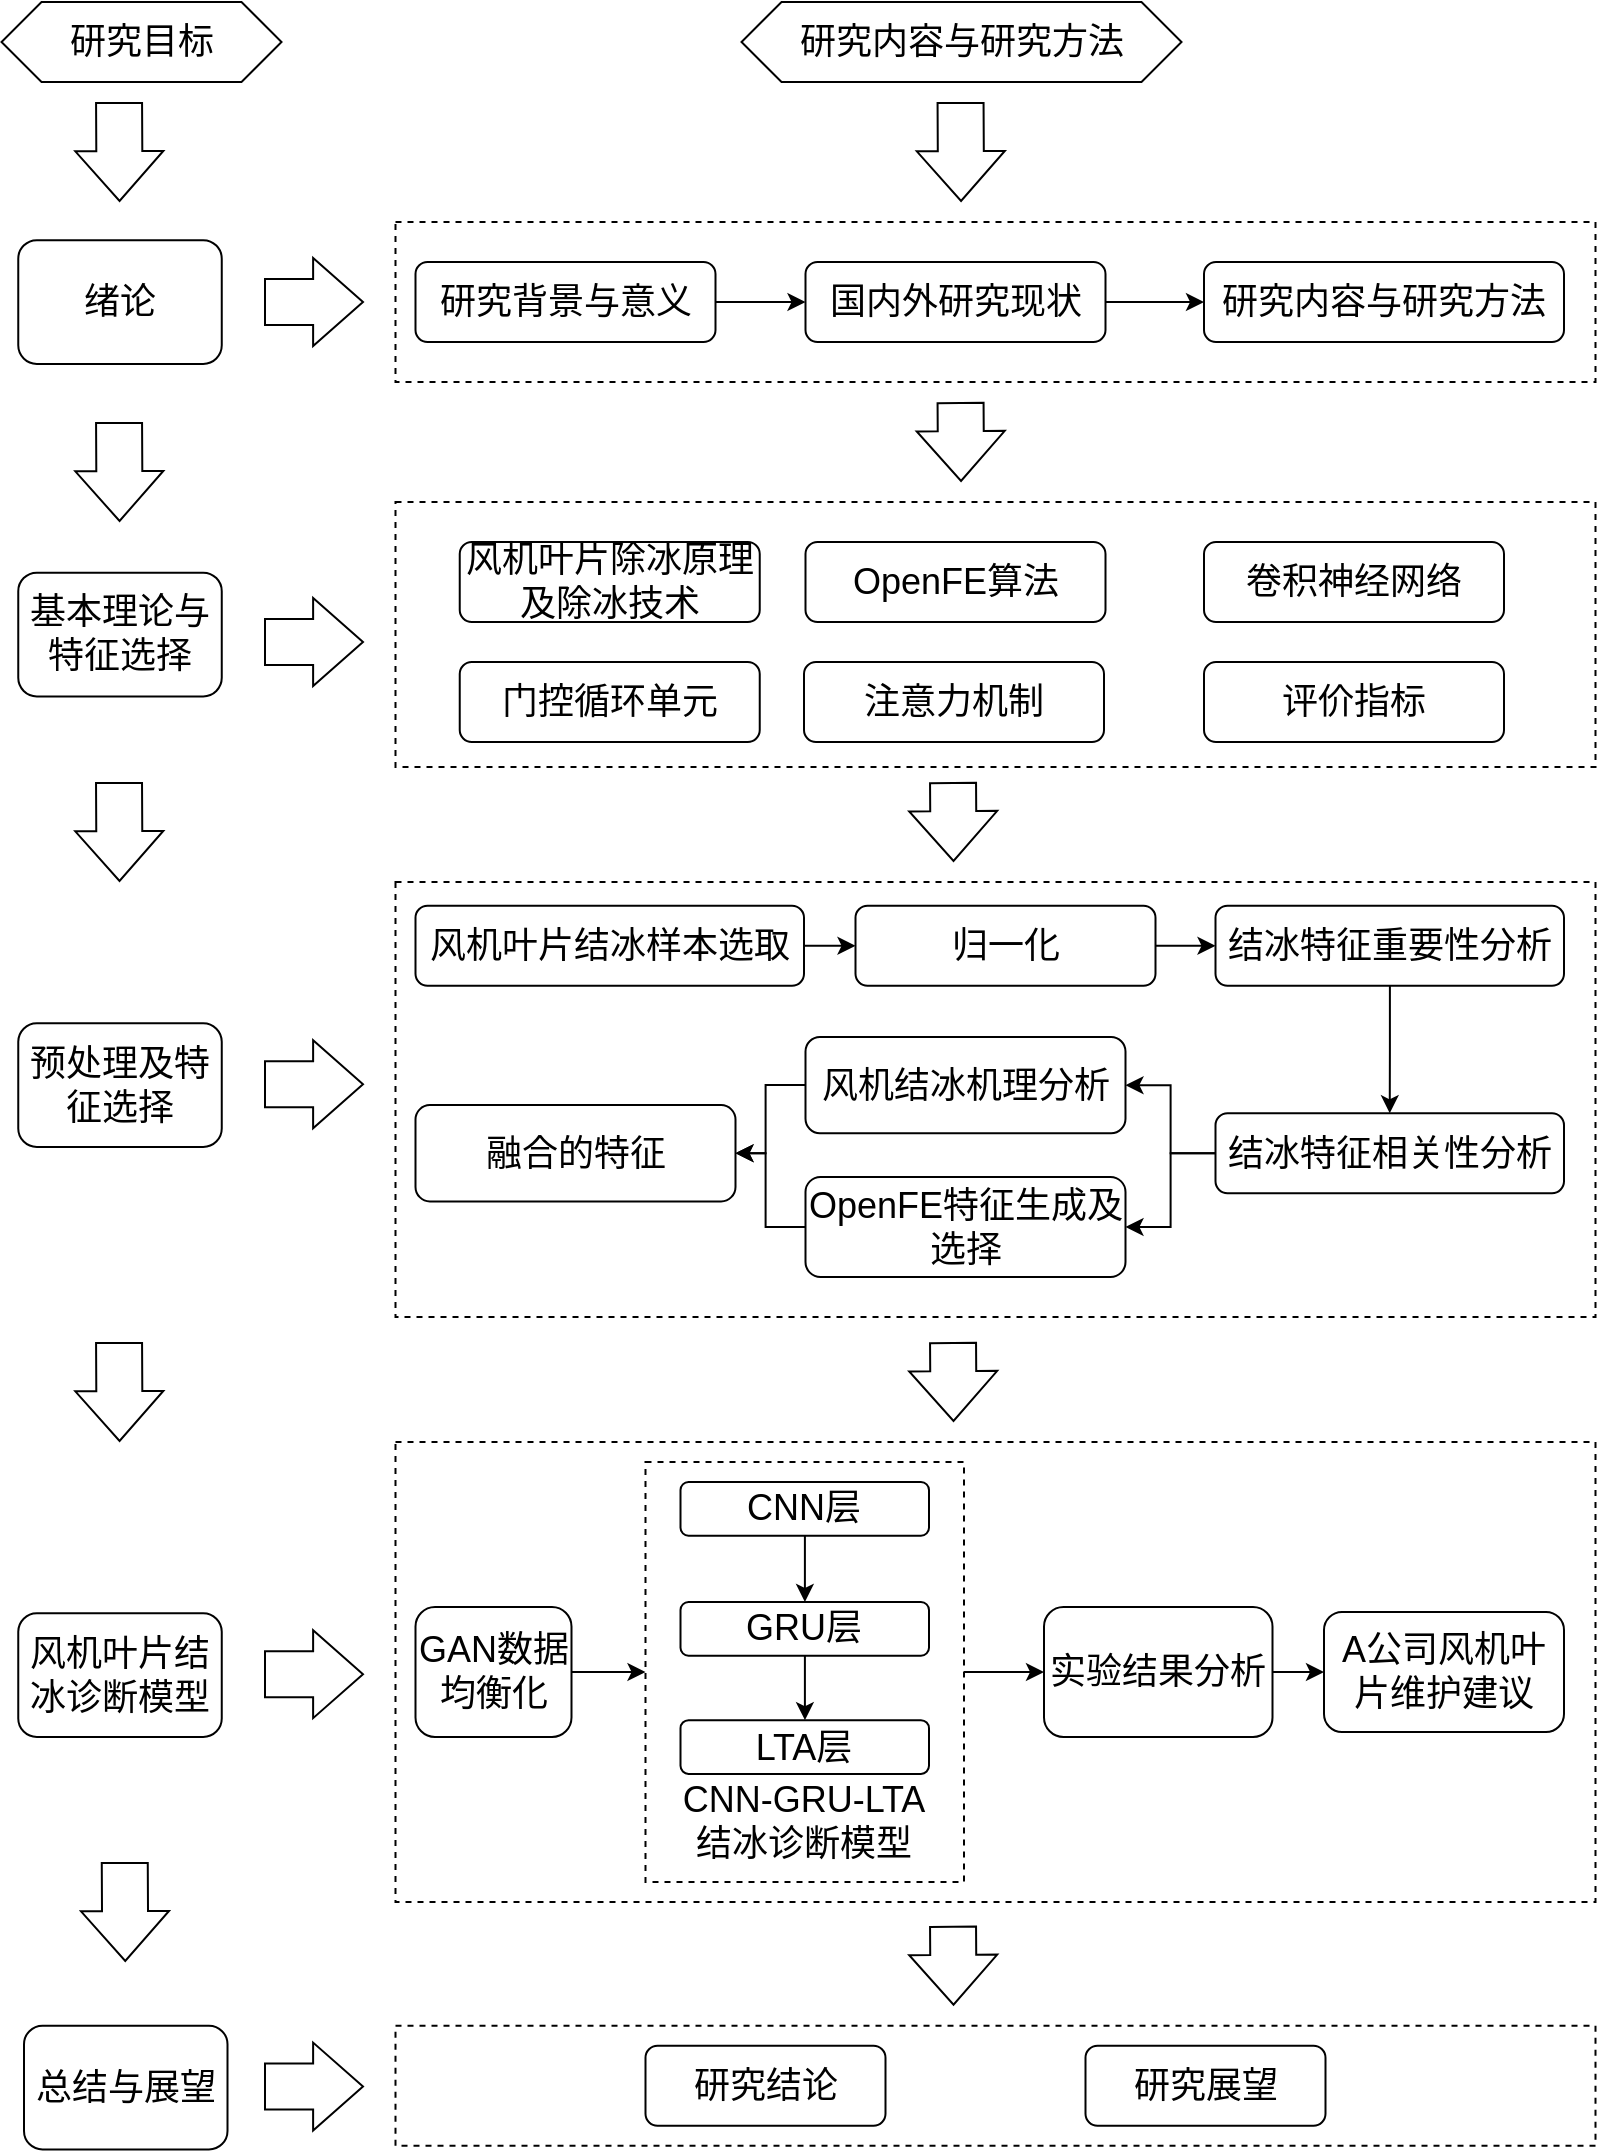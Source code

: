 <mxfile version="26.2.14">
  <diagram name="第 1 页" id="p5fiXoCb0oHlGnUIcILo">
    <mxGraphModel dx="1011" dy="561" grid="1" gridSize="10" guides="1" tooltips="1" connect="1" arrows="1" fold="1" page="1" pageScale="1" pageWidth="827" pageHeight="1169" math="0" shadow="0">
      <root>
        <mxCell id="0" />
        <mxCell id="1" parent="0" />
        <mxCell id="f8FCbJ_lQctMmRmD2ybC-2" value="" style="rounded=0;whiteSpace=wrap;html=1;dashed=1;" parent="1" vertex="1">
          <mxGeometry x="215.75" y="460" width="600" height="217.5" as="geometry" />
        </mxCell>
        <mxCell id="f8FCbJ_lQctMmRmD2ybC-5" value="" style="rounded=0;whiteSpace=wrap;html=1;dashed=1;" parent="1" vertex="1">
          <mxGeometry x="215.75" y="740" width="600" height="230" as="geometry" />
        </mxCell>
        <mxCell id="NmaUn0dJjPpodGhn62Yx-41" style="edgeStyle=orthogonalEdgeStyle;rounded=0;orthogonalLoop=1;jettySize=auto;html=1;exitX=1;exitY=0.5;exitDx=0;exitDy=0;entryX=0;entryY=0.5;entryDx=0;entryDy=0;" parent="1" source="f8FCbJ_lQctMmRmD2ybC-7" target="f8FCbJ_lQctMmRmD2ybC-48" edge="1">
          <mxGeometry relative="1" as="geometry" />
        </mxCell>
        <mxCell id="f8FCbJ_lQctMmRmD2ybC-7" value="" style="rounded=0;whiteSpace=wrap;html=1;dashed=1;" parent="1" vertex="1">
          <mxGeometry x="340.75" y="750" width="159.25" height="210" as="geometry" />
        </mxCell>
        <mxCell id="f8FCbJ_lQctMmRmD2ybC-8" value="" style="rounded=0;whiteSpace=wrap;html=1;dashed=1;" parent="1" vertex="1">
          <mxGeometry x="215.75" y="1031.87" width="600" height="60" as="geometry" />
        </mxCell>
        <mxCell id="f8FCbJ_lQctMmRmD2ybC-10" value="" style="rounded=0;whiteSpace=wrap;html=1;dashed=1;" parent="1" vertex="1">
          <mxGeometry x="215.75" y="270" width="600" height="132.5" as="geometry" />
        </mxCell>
        <mxCell id="f8FCbJ_lQctMmRmD2ybC-12" value="" style="rounded=0;whiteSpace=wrap;html=1;dashed=1;" parent="1" vertex="1">
          <mxGeometry x="215.75" y="130" width="600" height="80" as="geometry" />
        </mxCell>
        <mxCell id="f8FCbJ_lQctMmRmD2ybC-13" value="&lt;font style=&quot;font-size: 18px;&quot;&gt;研究目标&lt;/font&gt;" style="shape=hexagon;perimeter=hexagonPerimeter2;whiteSpace=wrap;html=1;fixedSize=1;" parent="1" vertex="1">
          <mxGeometry x="18.76" y="20" width="140" height="40" as="geometry" />
        </mxCell>
        <mxCell id="f8FCbJ_lQctMmRmD2ybC-14" value="&lt;font style=&quot;font-size: 18px;&quot;&gt;研究内容与研究方法&lt;/font&gt;" style="shape=hexagon;perimeter=hexagonPerimeter2;whiteSpace=wrap;html=1;fixedSize=1;" parent="1" vertex="1">
          <mxGeometry x="388.76" y="20" width="220" height="40" as="geometry" />
        </mxCell>
        <mxCell id="NmaUn0dJjPpodGhn62Yx-45" style="edgeStyle=orthogonalEdgeStyle;rounded=0;orthogonalLoop=1;jettySize=auto;html=1;entryX=0;entryY=0.5;entryDx=0;entryDy=0;" parent="1" source="f8FCbJ_lQctMmRmD2ybC-18" target="f8FCbJ_lQctMmRmD2ybC-20" edge="1">
          <mxGeometry relative="1" as="geometry" />
        </mxCell>
        <mxCell id="f8FCbJ_lQctMmRmD2ybC-18" value="&lt;font style=&quot;font-size: 18px;&quot;&gt;研究背景与意义&lt;/font&gt;" style="rounded=1;whiteSpace=wrap;html=1;" parent="1" vertex="1">
          <mxGeometry x="225.75" y="150" width="150" height="40" as="geometry" />
        </mxCell>
        <mxCell id="f8FCbJ_lQctMmRmD2ybC-19" value="&lt;span style=&quot;font-size: 18px;&quot;&gt;研究内容与研究方法&lt;/span&gt;" style="rounded=1;whiteSpace=wrap;html=1;" parent="1" vertex="1">
          <mxGeometry x="620" y="150" width="180" height="40" as="geometry" />
        </mxCell>
        <mxCell id="NmaUn0dJjPpodGhn62Yx-46" style="edgeStyle=orthogonalEdgeStyle;rounded=0;orthogonalLoop=1;jettySize=auto;html=1;" parent="1" source="f8FCbJ_lQctMmRmD2ybC-20" target="f8FCbJ_lQctMmRmD2ybC-19" edge="1">
          <mxGeometry relative="1" as="geometry" />
        </mxCell>
        <mxCell id="f8FCbJ_lQctMmRmD2ybC-20" value="&lt;font style=&quot;font-size: 18px;&quot;&gt;国内外研究现状&lt;/font&gt;" style="rounded=1;whiteSpace=wrap;html=1;" parent="1" vertex="1">
          <mxGeometry x="420.75" y="150" width="150" height="40" as="geometry" />
        </mxCell>
        <mxCell id="f8FCbJ_lQctMmRmD2ybC-26" value="&lt;font style=&quot;font-size: 18px;&quot;&gt;OpenFE算法&lt;/font&gt;" style="rounded=1;whiteSpace=wrap;html=1;" parent="1" vertex="1">
          <mxGeometry x="420.75" y="290" width="150" height="40" as="geometry" />
        </mxCell>
        <mxCell id="f8FCbJ_lQctMmRmD2ybC-27" value="&lt;span style=&quot;font-size: 18px;&quot;&gt;卷积神经网络&lt;/span&gt;" style="rounded=1;whiteSpace=wrap;html=1;" parent="1" vertex="1">
          <mxGeometry x="620" y="290" width="150" height="40" as="geometry" />
        </mxCell>
        <mxCell id="f8FCbJ_lQctMmRmD2ybC-28" value="&lt;span style=&quot;font-size: 18px;&quot;&gt;门控循环单元&lt;/span&gt;" style="rounded=1;whiteSpace=wrap;html=1;" parent="1" vertex="1">
          <mxGeometry x="247.87" y="350" width="150" height="40" as="geometry" />
        </mxCell>
        <mxCell id="f8FCbJ_lQctMmRmD2ybC-29" value="&lt;span style=&quot;font-size: 18px;&quot;&gt;注意力机制&lt;/span&gt;" style="rounded=1;whiteSpace=wrap;html=1;" parent="1" vertex="1">
          <mxGeometry x="420" y="350" width="150" height="40" as="geometry" />
        </mxCell>
        <mxCell id="f8FCbJ_lQctMmRmD2ybC-33" style="edgeStyle=orthogonalEdgeStyle;rounded=0;orthogonalLoop=1;jettySize=auto;html=1;entryX=0;entryY=0.5;entryDx=0;entryDy=0;" parent="1" source="f8FCbJ_lQctMmRmD2ybC-34" target="f8FCbJ_lQctMmRmD2ybC-36" edge="1">
          <mxGeometry relative="1" as="geometry" />
        </mxCell>
        <mxCell id="f8FCbJ_lQctMmRmD2ybC-34" value="&lt;span style=&quot;font-size: 18px;&quot;&gt;风机叶片结冰样本选取&lt;/span&gt;" style="rounded=1;whiteSpace=wrap;html=1;" parent="1" vertex="1">
          <mxGeometry x="225.75" y="471.87" width="194.25" height="40" as="geometry" />
        </mxCell>
        <mxCell id="f8FCbJ_lQctMmRmD2ybC-35" style="edgeStyle=orthogonalEdgeStyle;rounded=0;orthogonalLoop=1;jettySize=auto;html=1;" parent="1" source="f8FCbJ_lQctMmRmD2ybC-36" target="f8FCbJ_lQctMmRmD2ybC-41" edge="1">
          <mxGeometry relative="1" as="geometry" />
        </mxCell>
        <mxCell id="f8FCbJ_lQctMmRmD2ybC-36" value="&lt;span style=&quot;font-size: 18px;&quot;&gt;归一化&lt;/span&gt;" style="rounded=1;whiteSpace=wrap;html=1;" parent="1" vertex="1">
          <mxGeometry x="445.75" y="471.87" width="150" height="40" as="geometry" />
        </mxCell>
        <mxCell id="NmaUn0dJjPpodGhn62Yx-34" style="edgeStyle=orthogonalEdgeStyle;rounded=0;orthogonalLoop=1;jettySize=auto;html=1;entryX=1;entryY=0.5;entryDx=0;entryDy=0;" parent="1" source="f8FCbJ_lQctMmRmD2ybC-38" target="f8FCbJ_lQctMmRmD2ybC-54" edge="1">
          <mxGeometry relative="1" as="geometry" />
        </mxCell>
        <mxCell id="NmaUn0dJjPpodGhn62Yx-36" style="edgeStyle=orthogonalEdgeStyle;rounded=0;orthogonalLoop=1;jettySize=auto;html=1;entryX=1;entryY=0.5;entryDx=0;entryDy=0;" parent="1" source="f8FCbJ_lQctMmRmD2ybC-38" target="f8FCbJ_lQctMmRmD2ybC-39" edge="1">
          <mxGeometry relative="1" as="geometry" />
        </mxCell>
        <mxCell id="f8FCbJ_lQctMmRmD2ybC-38" value="&lt;font style=&quot;font-size: 18px;&quot;&gt;结冰特征相关性分析&lt;/font&gt;" style="rounded=1;whiteSpace=wrap;html=1;" parent="1" vertex="1">
          <mxGeometry x="625.75" y="575.63" width="174.25" height="40" as="geometry" />
        </mxCell>
        <mxCell id="NmaUn0dJjPpodGhn62Yx-39" style="edgeStyle=orthogonalEdgeStyle;rounded=0;orthogonalLoop=1;jettySize=auto;html=1;entryX=1;entryY=0.5;entryDx=0;entryDy=0;" parent="1" source="f8FCbJ_lQctMmRmD2ybC-39" target="NmaUn0dJjPpodGhn62Yx-37" edge="1">
          <mxGeometry relative="1" as="geometry" />
        </mxCell>
        <mxCell id="f8FCbJ_lQctMmRmD2ybC-39" value="&lt;span style=&quot;font-size: 18px;&quot;&gt;OpenFE特征生成及选择&lt;/span&gt;" style="rounded=1;whiteSpace=wrap;html=1;" parent="1" vertex="1">
          <mxGeometry x="420.75" y="607.5" width="160" height="50" as="geometry" />
        </mxCell>
        <mxCell id="f8FCbJ_lQctMmRmD2ybC-40" style="edgeStyle=orthogonalEdgeStyle;rounded=0;orthogonalLoop=1;jettySize=auto;html=1;entryX=0.5;entryY=0;entryDx=0;entryDy=0;" parent="1" source="f8FCbJ_lQctMmRmD2ybC-41" target="f8FCbJ_lQctMmRmD2ybC-38" edge="1">
          <mxGeometry relative="1" as="geometry" />
        </mxCell>
        <mxCell id="f8FCbJ_lQctMmRmD2ybC-41" value="&lt;font style=&quot;font-size: 18px;&quot;&gt;结冰特征重要性分析&lt;/font&gt;" style="rounded=1;whiteSpace=wrap;html=1;" parent="1" vertex="1">
          <mxGeometry x="625.75" y="471.87" width="174.25" height="40" as="geometry" />
        </mxCell>
        <mxCell id="f8FCbJ_lQctMmRmD2ybC-43" value="&lt;font style=&quot;font-size: 18px;&quot;&gt;风机叶片结冰诊断模型&lt;/font&gt;" style="rounded=1;whiteSpace=wrap;html=1;" parent="1" vertex="1">
          <mxGeometry x="27.13" y="825.63" width="101.75" height="61.87" as="geometry" />
        </mxCell>
        <mxCell id="NmaUn0dJjPpodGhn62Yx-42" style="edgeStyle=orthogonalEdgeStyle;rounded=0;orthogonalLoop=1;jettySize=auto;html=1;entryX=0;entryY=0.5;entryDx=0;entryDy=0;" parent="1" source="f8FCbJ_lQctMmRmD2ybC-48" target="f8FCbJ_lQctMmRmD2ybC-57" edge="1">
          <mxGeometry relative="1" as="geometry" />
        </mxCell>
        <mxCell id="f8FCbJ_lQctMmRmD2ybC-48" value="&lt;span style=&quot;font-size: 18px;&quot;&gt;实验结果分析&lt;/span&gt;" style="rounded=1;whiteSpace=wrap;html=1;" parent="1" vertex="1">
          <mxGeometry x="540" y="822.5" width="114.25" height="65" as="geometry" />
        </mxCell>
        <mxCell id="f8FCbJ_lQctMmRmD2ybC-51" value="&lt;span style=&quot;font-size: 18px;&quot;&gt;研究结论&lt;/span&gt;" style="rounded=1;whiteSpace=wrap;html=1;" parent="1" vertex="1">
          <mxGeometry x="340.75" y="1041.87" width="120" height="40" as="geometry" />
        </mxCell>
        <mxCell id="f8FCbJ_lQctMmRmD2ybC-52" value="&lt;span style=&quot;font-size: 18px;&quot;&gt;研究展望&lt;/span&gt;" style="rounded=1;whiteSpace=wrap;html=1;" parent="1" vertex="1">
          <mxGeometry x="560.75" y="1041.87" width="120" height="40" as="geometry" />
        </mxCell>
        <mxCell id="NmaUn0dJjPpodGhn62Yx-38" style="edgeStyle=orthogonalEdgeStyle;rounded=0;orthogonalLoop=1;jettySize=auto;html=1;entryX=1;entryY=0.5;entryDx=0;entryDy=0;" parent="1" source="f8FCbJ_lQctMmRmD2ybC-54" target="NmaUn0dJjPpodGhn62Yx-37" edge="1">
          <mxGeometry relative="1" as="geometry" />
        </mxCell>
        <mxCell id="f8FCbJ_lQctMmRmD2ybC-54" value="&lt;span style=&quot;font-size: 18px;&quot;&gt;风机结冰机理分析&lt;/span&gt;" style="rounded=1;whiteSpace=wrap;html=1;" parent="1" vertex="1">
          <mxGeometry x="420.75" y="537.5" width="160" height="48.13" as="geometry" />
        </mxCell>
        <mxCell id="f8FCbJ_lQctMmRmD2ybC-56" value="&lt;span style=&quot;font-size: 18px;&quot;&gt;CNN-GRU-LTA结冰诊断模型&lt;/span&gt;" style="rounded=1;whiteSpace=wrap;html=1;opacity=0;" parent="1" vertex="1">
          <mxGeometry x="354.28" y="910" width="132.19" height="40" as="geometry" />
        </mxCell>
        <mxCell id="f8FCbJ_lQctMmRmD2ybC-57" value="&lt;span style=&quot;font-size: 18px;&quot;&gt;A公司风机叶片维护建议&lt;/span&gt;" style="rounded=1;whiteSpace=wrap;html=1;" parent="1" vertex="1">
          <mxGeometry x="680" y="825" width="120" height="60" as="geometry" />
        </mxCell>
        <mxCell id="NmaUn0dJjPpodGhn62Yx-6" value="&lt;span style=&quot;font-size: 18px;&quot;&gt;预处理及特征选择&lt;/span&gt;" style="rounded=1;whiteSpace=wrap;html=1;" parent="1" vertex="1">
          <mxGeometry x="27.13" y="530.63" width="101.75" height="61.87" as="geometry" />
        </mxCell>
        <mxCell id="NmaUn0dJjPpodGhn62Yx-7" value="&lt;span style=&quot;font-size: 18px;&quot;&gt;基本理论与特征选择&lt;/span&gt;" style="rounded=1;whiteSpace=wrap;html=1;" parent="1" vertex="1">
          <mxGeometry x="27.13" y="305.32" width="101.75" height="61.87" as="geometry" />
        </mxCell>
        <mxCell id="NmaUn0dJjPpodGhn62Yx-8" value="&lt;span style=&quot;font-size: 18px;&quot;&gt;绪论&lt;/span&gt;" style="rounded=1;whiteSpace=wrap;html=1;" parent="1" vertex="1">
          <mxGeometry x="27.13" y="139.07" width="101.75" height="61.87" as="geometry" />
        </mxCell>
        <mxCell id="NmaUn0dJjPpodGhn62Yx-9" value="&lt;span style=&quot;font-size: 18px;&quot;&gt;总结与展望&lt;/span&gt;" style="rounded=1;whiteSpace=wrap;html=1;" parent="1" vertex="1">
          <mxGeometry x="30" y="1031.87" width="101.75" height="61.87" as="geometry" />
        </mxCell>
        <mxCell id="NmaUn0dJjPpodGhn62Yx-10" value="" style="shape=flexArrow;endArrow=classic;html=1;rounded=0;width=23;endSize=7.98;" parent="1" edge="1">
          <mxGeometry width="50" height="50" relative="1" as="geometry">
            <mxPoint x="77.53" y="230" as="sourcePoint" />
            <mxPoint x="77.78" y="280" as="targetPoint" />
          </mxGeometry>
        </mxCell>
        <mxCell id="NmaUn0dJjPpodGhn62Yx-12" value="" style="shape=flexArrow;endArrow=classic;html=1;rounded=0;width=23;endSize=7.98;" parent="1" edge="1">
          <mxGeometry width="50" height="50" relative="1" as="geometry">
            <mxPoint x="77.51" y="410" as="sourcePoint" />
            <mxPoint x="77.76" y="460" as="targetPoint" />
          </mxGeometry>
        </mxCell>
        <mxCell id="NmaUn0dJjPpodGhn62Yx-13" value="" style="shape=flexArrow;endArrow=classic;html=1;rounded=0;width=23;endSize=7.98;" parent="1" edge="1">
          <mxGeometry width="50" height="50" relative="1" as="geometry">
            <mxPoint x="77.53" y="690" as="sourcePoint" />
            <mxPoint x="77.78" y="740" as="targetPoint" />
          </mxGeometry>
        </mxCell>
        <mxCell id="NmaUn0dJjPpodGhn62Yx-14" value="" style="shape=flexArrow;endArrow=classic;html=1;rounded=0;width=23;endSize=7.98;" parent="1" edge="1">
          <mxGeometry width="50" height="50" relative="1" as="geometry">
            <mxPoint x="80.38" y="950" as="sourcePoint" />
            <mxPoint x="80.63" y="1000" as="targetPoint" />
          </mxGeometry>
        </mxCell>
        <mxCell id="NmaUn0dJjPpodGhn62Yx-22" value="" style="shape=flexArrow;endArrow=classic;html=1;rounded=0;width=23;endSize=7.98;" parent="1" edge="1">
          <mxGeometry width="50" height="50" relative="1" as="geometry">
            <mxPoint x="150" y="170" as="sourcePoint" />
            <mxPoint x="200" y="170" as="targetPoint" />
          </mxGeometry>
        </mxCell>
        <mxCell id="NmaUn0dJjPpodGhn62Yx-23" value="" style="shape=flexArrow;endArrow=classic;html=1;rounded=0;width=23;endSize=7.98;" parent="1" edge="1">
          <mxGeometry width="50" height="50" relative="1" as="geometry">
            <mxPoint x="150" y="340" as="sourcePoint" />
            <mxPoint x="200" y="340" as="targetPoint" />
          </mxGeometry>
        </mxCell>
        <mxCell id="NmaUn0dJjPpodGhn62Yx-24" value="" style="shape=flexArrow;endArrow=classic;html=1;rounded=0;width=23;endSize=7.98;" parent="1" edge="1">
          <mxGeometry width="50" height="50" relative="1" as="geometry">
            <mxPoint x="150" y="561.09" as="sourcePoint" />
            <mxPoint x="200" y="561.09" as="targetPoint" />
          </mxGeometry>
        </mxCell>
        <mxCell id="NmaUn0dJjPpodGhn62Yx-25" value="" style="shape=flexArrow;endArrow=classic;html=1;rounded=0;width=23;endSize=7.98;" parent="1" edge="1">
          <mxGeometry width="50" height="50" relative="1" as="geometry">
            <mxPoint x="150" y="856.07" as="sourcePoint" />
            <mxPoint x="200" y="856.07" as="targetPoint" />
          </mxGeometry>
        </mxCell>
        <mxCell id="NmaUn0dJjPpodGhn62Yx-26" value="" style="shape=flexArrow;endArrow=classic;html=1;rounded=0;width=23;endSize=7.98;" parent="1" edge="1">
          <mxGeometry width="50" height="50" relative="1" as="geometry">
            <mxPoint x="150" y="1062.31" as="sourcePoint" />
            <mxPoint x="200" y="1062.31" as="targetPoint" />
          </mxGeometry>
        </mxCell>
        <mxCell id="NmaUn0dJjPpodGhn62Yx-27" value="&lt;font style=&quot;font-size: 18px;&quot;&gt;风机叶片除冰原理及除冰技术&lt;/font&gt;" style="rounded=1;whiteSpace=wrap;html=1;" parent="1" vertex="1">
          <mxGeometry x="247.87" y="290" width="150" height="40" as="geometry" />
        </mxCell>
        <mxCell id="NmaUn0dJjPpodGhn62Yx-37" value="&lt;span style=&quot;font-size: 18px;&quot;&gt;融合的特征&lt;/span&gt;" style="rounded=1;whiteSpace=wrap;html=1;" parent="1" vertex="1">
          <mxGeometry x="225.75" y="571.56" width="160" height="48.13" as="geometry" />
        </mxCell>
        <mxCell id="NmaUn0dJjPpodGhn62Yx-40" value="&lt;span style=&quot;font-size: 18px;&quot;&gt;评价指标&lt;/span&gt;" style="rounded=1;whiteSpace=wrap;html=1;" parent="1" vertex="1">
          <mxGeometry x="620" y="350" width="150" height="40" as="geometry" />
        </mxCell>
        <mxCell id="NmaUn0dJjPpodGhn62Yx-49" value="" style="shape=flexArrow;endArrow=classic;html=1;rounded=0;width=23;endSize=7.98;" parent="1" edge="1">
          <mxGeometry width="50" height="50" relative="1" as="geometry">
            <mxPoint x="77.53" y="70" as="sourcePoint" />
            <mxPoint x="77.78" y="120" as="targetPoint" />
          </mxGeometry>
        </mxCell>
        <mxCell id="NmaUn0dJjPpodGhn62Yx-50" value="" style="shape=flexArrow;endArrow=classic;html=1;rounded=0;width=23;endSize=7.98;" parent="1" edge="1">
          <mxGeometry width="50" height="50" relative="1" as="geometry">
            <mxPoint x="498.28" y="70" as="sourcePoint" />
            <mxPoint x="498.53" y="120" as="targetPoint" />
          </mxGeometry>
        </mxCell>
        <mxCell id="NmaUn0dJjPpodGhn62Yx-53" value="" style="shape=flexArrow;endArrow=classic;html=1;rounded=0;width=23;endSize=7.98;" parent="1" edge="1">
          <mxGeometry width="50" height="50" relative="1" as="geometry">
            <mxPoint x="498.28" y="220" as="sourcePoint" />
            <mxPoint x="498.53" y="260" as="targetPoint" />
          </mxGeometry>
        </mxCell>
        <mxCell id="NmaUn0dJjPpodGhn62Yx-54" value="" style="shape=flexArrow;endArrow=classic;html=1;rounded=0;width=23;endSize=7.98;" parent="1" edge="1">
          <mxGeometry width="50" height="50" relative="1" as="geometry">
            <mxPoint x="494.52" y="410" as="sourcePoint" />
            <mxPoint x="494.77" y="450" as="targetPoint" />
          </mxGeometry>
        </mxCell>
        <mxCell id="NmaUn0dJjPpodGhn62Yx-55" value="" style="shape=flexArrow;endArrow=classic;html=1;rounded=0;width=23;endSize=7.98;" parent="1" edge="1">
          <mxGeometry width="50" height="50" relative="1" as="geometry">
            <mxPoint x="494.52" y="690" as="sourcePoint" />
            <mxPoint x="494.77" y="730" as="targetPoint" />
          </mxGeometry>
        </mxCell>
        <mxCell id="NmaUn0dJjPpodGhn62Yx-56" value="" style="shape=flexArrow;endArrow=classic;html=1;rounded=0;width=23;endSize=7.98;" parent="1" edge="1">
          <mxGeometry width="50" height="50" relative="1" as="geometry">
            <mxPoint x="494.52" y="981.87" as="sourcePoint" />
            <mxPoint x="494.77" y="1021.87" as="targetPoint" />
          </mxGeometry>
        </mxCell>
        <mxCell id="RA1ugfaNBRuaJpOUIRTp-3" style="edgeStyle=orthogonalEdgeStyle;rounded=0;orthogonalLoop=1;jettySize=auto;html=1;entryX=0;entryY=0.5;entryDx=0;entryDy=0;" edge="1" parent="1" source="RA1ugfaNBRuaJpOUIRTp-1" target="f8FCbJ_lQctMmRmD2ybC-7">
          <mxGeometry relative="1" as="geometry" />
        </mxCell>
        <mxCell id="RA1ugfaNBRuaJpOUIRTp-1" value="&lt;span style=&quot;font-size: 18px;&quot;&gt;GAN数据均衡化&lt;/span&gt;" style="rounded=1;whiteSpace=wrap;html=1;" vertex="1" parent="1">
          <mxGeometry x="225.75" y="822.5" width="78" height="65" as="geometry" />
        </mxCell>
        <mxCell id="RA1ugfaNBRuaJpOUIRTp-4" value="&lt;span style=&quot;font-size: 18px;&quot;&gt;LTA层&lt;/span&gt;" style="rounded=1;whiteSpace=wrap;html=1;" vertex="1" parent="1">
          <mxGeometry x="358.25" y="879.07" width="124.25" height="26.87" as="geometry" />
        </mxCell>
        <mxCell id="RA1ugfaNBRuaJpOUIRTp-16" style="edgeStyle=orthogonalEdgeStyle;rounded=0;orthogonalLoop=1;jettySize=auto;html=1;" edge="1" parent="1" source="RA1ugfaNBRuaJpOUIRTp-5" target="RA1ugfaNBRuaJpOUIRTp-4">
          <mxGeometry relative="1" as="geometry" />
        </mxCell>
        <mxCell id="RA1ugfaNBRuaJpOUIRTp-5" value="&lt;span style=&quot;font-size: 18px;&quot;&gt;GRU层&lt;/span&gt;" style="rounded=1;whiteSpace=wrap;html=1;" vertex="1" parent="1">
          <mxGeometry x="358.25" y="820" width="124.25" height="26.87" as="geometry" />
        </mxCell>
        <mxCell id="RA1ugfaNBRuaJpOUIRTp-15" style="edgeStyle=orthogonalEdgeStyle;rounded=0;orthogonalLoop=1;jettySize=auto;html=1;" edge="1" parent="1" source="RA1ugfaNBRuaJpOUIRTp-6" target="RA1ugfaNBRuaJpOUIRTp-5">
          <mxGeometry relative="1" as="geometry" />
        </mxCell>
        <mxCell id="RA1ugfaNBRuaJpOUIRTp-6" value="&lt;span style=&quot;font-size: 18px;&quot;&gt;CNN层&lt;/span&gt;" style="rounded=1;whiteSpace=wrap;html=1;" vertex="1" parent="1">
          <mxGeometry x="358.25" y="760" width="124.25" height="26.87" as="geometry" />
        </mxCell>
      </root>
    </mxGraphModel>
  </diagram>
</mxfile>
